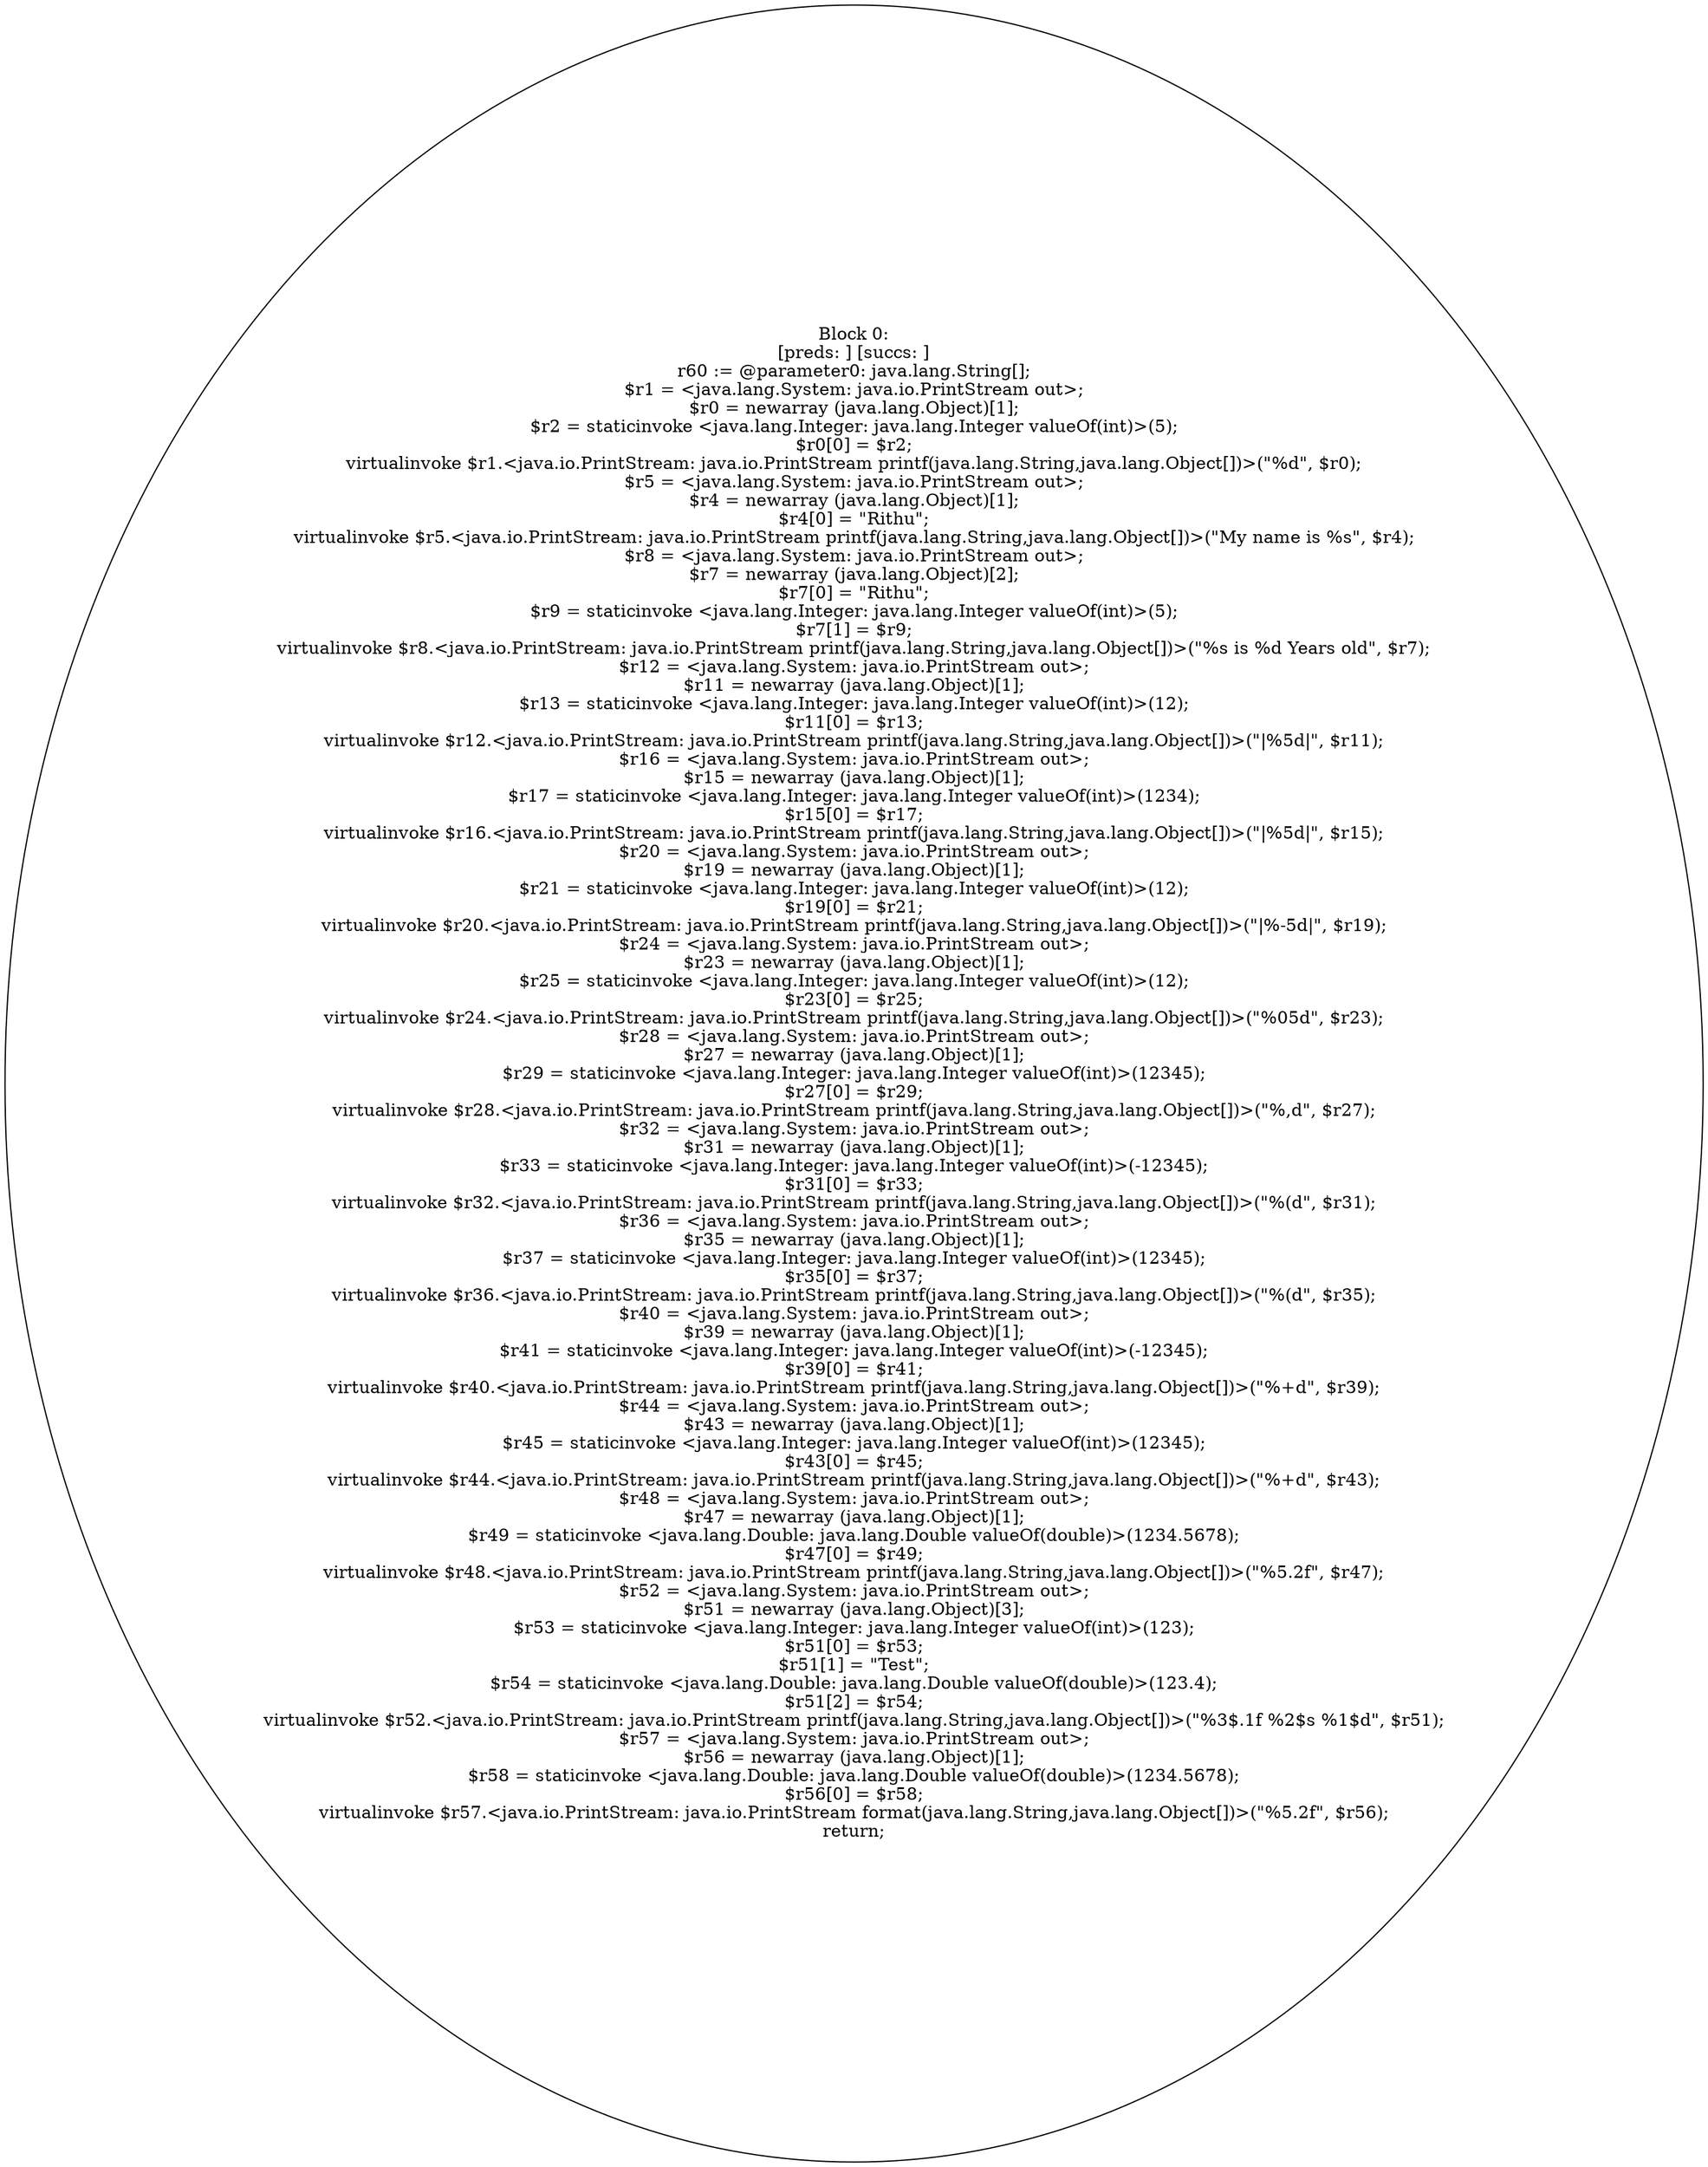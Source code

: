 digraph "unitGraph" {
    "Block 0:
[preds: ] [succs: ]
r60 := @parameter0: java.lang.String[];
$r1 = <java.lang.System: java.io.PrintStream out>;
$r0 = newarray (java.lang.Object)[1];
$r2 = staticinvoke <java.lang.Integer: java.lang.Integer valueOf(int)>(5);
$r0[0] = $r2;
virtualinvoke $r1.<java.io.PrintStream: java.io.PrintStream printf(java.lang.String,java.lang.Object[])>(\"%d\", $r0);
$r5 = <java.lang.System: java.io.PrintStream out>;
$r4 = newarray (java.lang.Object)[1];
$r4[0] = \"Rithu\";
virtualinvoke $r5.<java.io.PrintStream: java.io.PrintStream printf(java.lang.String,java.lang.Object[])>(\"My name is %s\", $r4);
$r8 = <java.lang.System: java.io.PrintStream out>;
$r7 = newarray (java.lang.Object)[2];
$r7[0] = \"Rithu\";
$r9 = staticinvoke <java.lang.Integer: java.lang.Integer valueOf(int)>(5);
$r7[1] = $r9;
virtualinvoke $r8.<java.io.PrintStream: java.io.PrintStream printf(java.lang.String,java.lang.Object[])>(\"%s is %d Years old\", $r7);
$r12 = <java.lang.System: java.io.PrintStream out>;
$r11 = newarray (java.lang.Object)[1];
$r13 = staticinvoke <java.lang.Integer: java.lang.Integer valueOf(int)>(12);
$r11[0] = $r13;
virtualinvoke $r12.<java.io.PrintStream: java.io.PrintStream printf(java.lang.String,java.lang.Object[])>(\"|%5d|\", $r11);
$r16 = <java.lang.System: java.io.PrintStream out>;
$r15 = newarray (java.lang.Object)[1];
$r17 = staticinvoke <java.lang.Integer: java.lang.Integer valueOf(int)>(1234);
$r15[0] = $r17;
virtualinvoke $r16.<java.io.PrintStream: java.io.PrintStream printf(java.lang.String,java.lang.Object[])>(\"|%5d|\", $r15);
$r20 = <java.lang.System: java.io.PrintStream out>;
$r19 = newarray (java.lang.Object)[1];
$r21 = staticinvoke <java.lang.Integer: java.lang.Integer valueOf(int)>(12);
$r19[0] = $r21;
virtualinvoke $r20.<java.io.PrintStream: java.io.PrintStream printf(java.lang.String,java.lang.Object[])>(\"|%-5d|\", $r19);
$r24 = <java.lang.System: java.io.PrintStream out>;
$r23 = newarray (java.lang.Object)[1];
$r25 = staticinvoke <java.lang.Integer: java.lang.Integer valueOf(int)>(12);
$r23[0] = $r25;
virtualinvoke $r24.<java.io.PrintStream: java.io.PrintStream printf(java.lang.String,java.lang.Object[])>(\"%05d\", $r23);
$r28 = <java.lang.System: java.io.PrintStream out>;
$r27 = newarray (java.lang.Object)[1];
$r29 = staticinvoke <java.lang.Integer: java.lang.Integer valueOf(int)>(12345);
$r27[0] = $r29;
virtualinvoke $r28.<java.io.PrintStream: java.io.PrintStream printf(java.lang.String,java.lang.Object[])>(\"%,d\", $r27);
$r32 = <java.lang.System: java.io.PrintStream out>;
$r31 = newarray (java.lang.Object)[1];
$r33 = staticinvoke <java.lang.Integer: java.lang.Integer valueOf(int)>(-12345);
$r31[0] = $r33;
virtualinvoke $r32.<java.io.PrintStream: java.io.PrintStream printf(java.lang.String,java.lang.Object[])>(\"%(d\", $r31);
$r36 = <java.lang.System: java.io.PrintStream out>;
$r35 = newarray (java.lang.Object)[1];
$r37 = staticinvoke <java.lang.Integer: java.lang.Integer valueOf(int)>(12345);
$r35[0] = $r37;
virtualinvoke $r36.<java.io.PrintStream: java.io.PrintStream printf(java.lang.String,java.lang.Object[])>(\"%(d\", $r35);
$r40 = <java.lang.System: java.io.PrintStream out>;
$r39 = newarray (java.lang.Object)[1];
$r41 = staticinvoke <java.lang.Integer: java.lang.Integer valueOf(int)>(-12345);
$r39[0] = $r41;
virtualinvoke $r40.<java.io.PrintStream: java.io.PrintStream printf(java.lang.String,java.lang.Object[])>(\"%+d\", $r39);
$r44 = <java.lang.System: java.io.PrintStream out>;
$r43 = newarray (java.lang.Object)[1];
$r45 = staticinvoke <java.lang.Integer: java.lang.Integer valueOf(int)>(12345);
$r43[0] = $r45;
virtualinvoke $r44.<java.io.PrintStream: java.io.PrintStream printf(java.lang.String,java.lang.Object[])>(\"%+d\", $r43);
$r48 = <java.lang.System: java.io.PrintStream out>;
$r47 = newarray (java.lang.Object)[1];
$r49 = staticinvoke <java.lang.Double: java.lang.Double valueOf(double)>(1234.5678);
$r47[0] = $r49;
virtualinvoke $r48.<java.io.PrintStream: java.io.PrintStream printf(java.lang.String,java.lang.Object[])>(\"%5.2f\", $r47);
$r52 = <java.lang.System: java.io.PrintStream out>;
$r51 = newarray (java.lang.Object)[3];
$r53 = staticinvoke <java.lang.Integer: java.lang.Integer valueOf(int)>(123);
$r51[0] = $r53;
$r51[1] = \"Test\";
$r54 = staticinvoke <java.lang.Double: java.lang.Double valueOf(double)>(123.4);
$r51[2] = $r54;
virtualinvoke $r52.<java.io.PrintStream: java.io.PrintStream printf(java.lang.String,java.lang.Object[])>(\"%3$.1f %2$s %1$d\", $r51);
$r57 = <java.lang.System: java.io.PrintStream out>;
$r56 = newarray (java.lang.Object)[1];
$r58 = staticinvoke <java.lang.Double: java.lang.Double valueOf(double)>(1234.5678);
$r56[0] = $r58;
virtualinvoke $r57.<java.io.PrintStream: java.io.PrintStream format(java.lang.String,java.lang.Object[])>(\"%5.2f\", $r56);
return;
"
}
